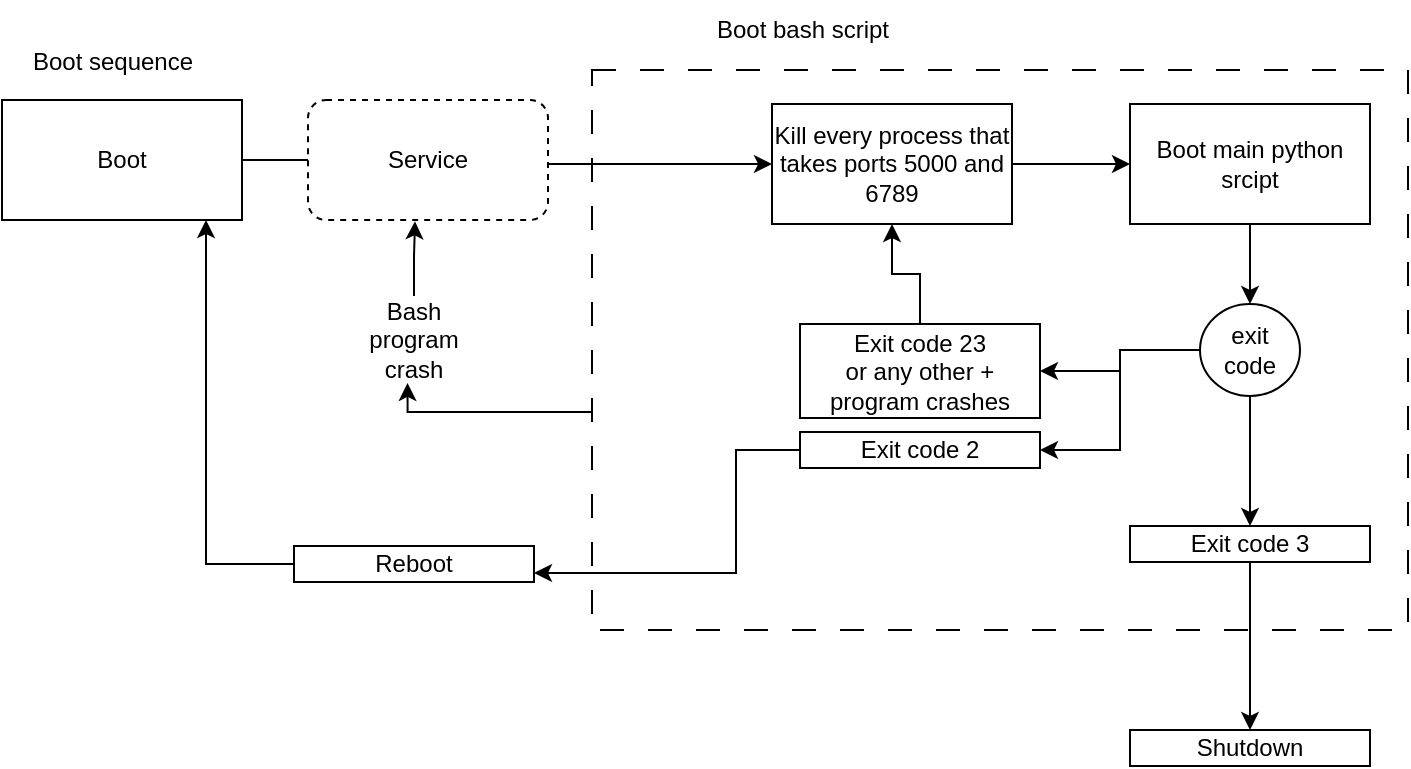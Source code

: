 <mxfile version="28.0.7">
  <diagram name="Page-1" id="lkX1kpdCfp2jTkbmeSSV">
    <mxGraphModel dx="727" dy="403" grid="0" gridSize="10" guides="1" tooltips="1" connect="1" arrows="1" fold="1" page="1" pageScale="1" pageWidth="850" pageHeight="1100" math="0" shadow="0">
      <root>
        <mxCell id="0" />
        <mxCell id="1" parent="0" />
        <mxCell id="3buet-8uOVUYseIPOSNw-7" value="" style="rounded=0;whiteSpace=wrap;html=1;dashed=1;dashPattern=12 12;" vertex="1" parent="1">
          <mxGeometry x="315" y="105" width="408" height="280" as="geometry" />
        </mxCell>
        <mxCell id="3buet-8uOVUYseIPOSNw-8" style="edgeStyle=orthogonalEdgeStyle;rounded=0;orthogonalLoop=1;jettySize=auto;html=1;" edge="1" parent="1" source="3buet-8uOVUYseIPOSNw-1" target="3buet-8uOVUYseIPOSNw-2">
          <mxGeometry relative="1" as="geometry" />
        </mxCell>
        <mxCell id="3buet-8uOVUYseIPOSNw-1" value="Boot" style="rounded=0;whiteSpace=wrap;html=1;" vertex="1" parent="1">
          <mxGeometry x="20" y="120" width="120" height="60" as="geometry" />
        </mxCell>
        <mxCell id="3buet-8uOVUYseIPOSNw-5" style="edgeStyle=orthogonalEdgeStyle;rounded=0;orthogonalLoop=1;jettySize=auto;html=1;" edge="1" parent="1" source="3buet-8uOVUYseIPOSNw-2" target="3buet-8uOVUYseIPOSNw-4">
          <mxGeometry relative="1" as="geometry" />
        </mxCell>
        <mxCell id="3buet-8uOVUYseIPOSNw-2" value="Kill every process that takes ports 5000 and 6789" style="rounded=0;whiteSpace=wrap;html=1;" vertex="1" parent="1">
          <mxGeometry x="405" y="122" width="120" height="60" as="geometry" />
        </mxCell>
        <mxCell id="3buet-8uOVUYseIPOSNw-40" value="" style="edgeStyle=orthogonalEdgeStyle;rounded=0;orthogonalLoop=1;jettySize=auto;html=1;" edge="1" parent="1" source="3buet-8uOVUYseIPOSNw-4" target="3buet-8uOVUYseIPOSNw-39">
          <mxGeometry relative="1" as="geometry" />
        </mxCell>
        <mxCell id="3buet-8uOVUYseIPOSNw-4" value="Boot main python srcipt" style="rounded=0;whiteSpace=wrap;html=1;" vertex="1" parent="1">
          <mxGeometry x="584" y="122" width="120" height="60" as="geometry" />
        </mxCell>
        <mxCell id="3buet-8uOVUYseIPOSNw-9" value="Boot bash script" style="text;html=1;align=center;verticalAlign=middle;whiteSpace=wrap;rounded=0;" vertex="1" parent="1">
          <mxGeometry x="325" y="70" width="191" height="30" as="geometry" />
        </mxCell>
        <mxCell id="3buet-8uOVUYseIPOSNw-27" style="edgeStyle=orthogonalEdgeStyle;rounded=0;orthogonalLoop=1;jettySize=auto;html=1;entryX=1;entryY=0.75;entryDx=0;entryDy=0;" edge="1" parent="1" source="3buet-8uOVUYseIPOSNw-14" target="3buet-8uOVUYseIPOSNw-26">
          <mxGeometry relative="1" as="geometry">
            <Array as="points">
              <mxPoint x="387" y="356" />
            </Array>
          </mxGeometry>
        </mxCell>
        <mxCell id="3buet-8uOVUYseIPOSNw-14" value="Exit code 2" style="whiteSpace=wrap;html=1;rounded=0;" vertex="1" parent="1">
          <mxGeometry x="419" y="286" width="120" height="18" as="geometry" />
        </mxCell>
        <mxCell id="3buet-8uOVUYseIPOSNw-30" style="edgeStyle=orthogonalEdgeStyle;rounded=0;orthogonalLoop=1;jettySize=auto;html=1;" edge="1" parent="1" source="3buet-8uOVUYseIPOSNw-22" target="3buet-8uOVUYseIPOSNw-29">
          <mxGeometry relative="1" as="geometry" />
        </mxCell>
        <mxCell id="3buet-8uOVUYseIPOSNw-22" value="&lt;div&gt;Exit code 3&lt;/div&gt;" style="whiteSpace=wrap;html=1;rounded=0;" vertex="1" parent="1">
          <mxGeometry x="584" y="333" width="120" height="18" as="geometry" />
        </mxCell>
        <mxCell id="3buet-8uOVUYseIPOSNw-43" style="edgeStyle=orthogonalEdgeStyle;rounded=0;orthogonalLoop=1;jettySize=auto;html=1;" edge="1" parent="1" source="3buet-8uOVUYseIPOSNw-23" target="3buet-8uOVUYseIPOSNw-2">
          <mxGeometry relative="1" as="geometry" />
        </mxCell>
        <mxCell id="3buet-8uOVUYseIPOSNw-23" value="&lt;div&gt;Exit code 23&lt;br&gt;or any other + program crashes&lt;/div&gt;" style="whiteSpace=wrap;html=1;rounded=0;" vertex="1" parent="1">
          <mxGeometry x="419" y="232" width="120" height="47" as="geometry" />
        </mxCell>
        <mxCell id="3buet-8uOVUYseIPOSNw-28" style="edgeStyle=orthogonalEdgeStyle;rounded=0;orthogonalLoop=1;jettySize=auto;html=1;" edge="1" parent="1" source="3buet-8uOVUYseIPOSNw-26" target="3buet-8uOVUYseIPOSNw-1">
          <mxGeometry relative="1" as="geometry">
            <Array as="points">
              <mxPoint x="122" y="352" />
            </Array>
          </mxGeometry>
        </mxCell>
        <mxCell id="3buet-8uOVUYseIPOSNw-26" value="Reboot" style="whiteSpace=wrap;html=1;rounded=0;" vertex="1" parent="1">
          <mxGeometry x="166" y="343" width="120" height="18" as="geometry" />
        </mxCell>
        <mxCell id="3buet-8uOVUYseIPOSNw-29" value="Shutdown" style="whiteSpace=wrap;html=1;rounded=0;" vertex="1" parent="1">
          <mxGeometry x="584" y="435" width="120" height="18" as="geometry" />
        </mxCell>
        <mxCell id="3buet-8uOVUYseIPOSNw-41" style="edgeStyle=orthogonalEdgeStyle;rounded=0;orthogonalLoop=1;jettySize=auto;html=1;" edge="1" parent="1" source="3buet-8uOVUYseIPOSNw-39" target="3buet-8uOVUYseIPOSNw-23">
          <mxGeometry relative="1" as="geometry" />
        </mxCell>
        <mxCell id="3buet-8uOVUYseIPOSNw-42" style="edgeStyle=orthogonalEdgeStyle;rounded=0;orthogonalLoop=1;jettySize=auto;html=1;entryX=1;entryY=0.5;entryDx=0;entryDy=0;" edge="1" parent="1" source="3buet-8uOVUYseIPOSNw-39" target="3buet-8uOVUYseIPOSNw-14">
          <mxGeometry relative="1" as="geometry" />
        </mxCell>
        <mxCell id="3buet-8uOVUYseIPOSNw-44" style="edgeStyle=orthogonalEdgeStyle;rounded=0;orthogonalLoop=1;jettySize=auto;html=1;entryX=0.5;entryY=0;entryDx=0;entryDy=0;" edge="1" parent="1" source="3buet-8uOVUYseIPOSNw-39" target="3buet-8uOVUYseIPOSNw-22">
          <mxGeometry relative="1" as="geometry" />
        </mxCell>
        <mxCell id="3buet-8uOVUYseIPOSNw-39" value="&lt;div&gt;exit&lt;/div&gt;&lt;div&gt;code&lt;/div&gt;" style="ellipse;whiteSpace=wrap;html=1;rounded=0;" vertex="1" parent="1">
          <mxGeometry x="619" y="222" width="50" height="46" as="geometry" />
        </mxCell>
        <mxCell id="3buet-8uOVUYseIPOSNw-45" value="Service" style="rounded=1;whiteSpace=wrap;html=1;dashed=1;strokeWidth=1;" vertex="1" parent="1">
          <mxGeometry x="173" y="120" width="120" height="60" as="geometry" />
        </mxCell>
        <mxCell id="3buet-8uOVUYseIPOSNw-46" style="edgeStyle=orthogonalEdgeStyle;rounded=0;orthogonalLoop=1;jettySize=auto;html=1;entryX=0.446;entryY=1.011;entryDx=0;entryDy=0;entryPerimeter=0;" edge="1" parent="1" source="3buet-8uOVUYseIPOSNw-48" target="3buet-8uOVUYseIPOSNw-45">
          <mxGeometry relative="1" as="geometry" />
        </mxCell>
        <mxCell id="3buet-8uOVUYseIPOSNw-47" value="" style="edgeStyle=orthogonalEdgeStyle;rounded=0;orthogonalLoop=1;jettySize=auto;html=1;entryX=0.446;entryY=1.011;entryDx=0;entryDy=0;entryPerimeter=0;" edge="1" parent="1" source="3buet-8uOVUYseIPOSNw-7" target="3buet-8uOVUYseIPOSNw-48">
          <mxGeometry relative="1" as="geometry">
            <mxPoint x="315" y="245" as="sourcePoint" />
            <mxPoint x="227" y="181" as="targetPoint" />
            <Array as="points">
              <mxPoint x="223" y="276" />
            </Array>
          </mxGeometry>
        </mxCell>
        <mxCell id="3buet-8uOVUYseIPOSNw-48" value="Bash program crash" style="text;html=1;align=center;verticalAlign=middle;whiteSpace=wrap;rounded=0;" vertex="1" parent="1">
          <mxGeometry x="196" y="218" width="60" height="43" as="geometry" />
        </mxCell>
        <mxCell id="3buet-8uOVUYseIPOSNw-50" value="Boot sequence" style="text;html=1;align=center;verticalAlign=middle;whiteSpace=wrap;rounded=0;" vertex="1" parent="1">
          <mxGeometry x="24" y="86" width="103" height="30" as="geometry" />
        </mxCell>
      </root>
    </mxGraphModel>
  </diagram>
</mxfile>

